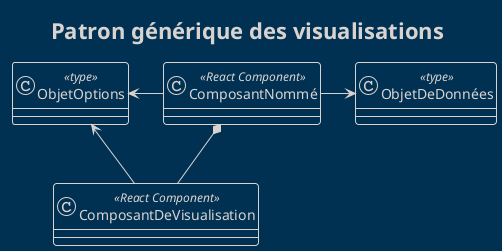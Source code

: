 @startuml pattern-design

title Patron générique des visualisations
skinparam classAttributeIconSize 0
!theme blueprint

class ComposantNommé<<React Component>>{
}

class ComposantDeVisualisation<<React Component>>{
}

class ObjetDeDonnées<<type>> {
}

class ObjetOptions<<type>> {
    
}

ComposantNommé *-- ComposantDeVisualisation
ComposantNommé -right-> ObjetDeDonnées
ComposantNommé -left-> ObjetOptions
ComposantDeVisualisation --> ObjetOptions

@enduml